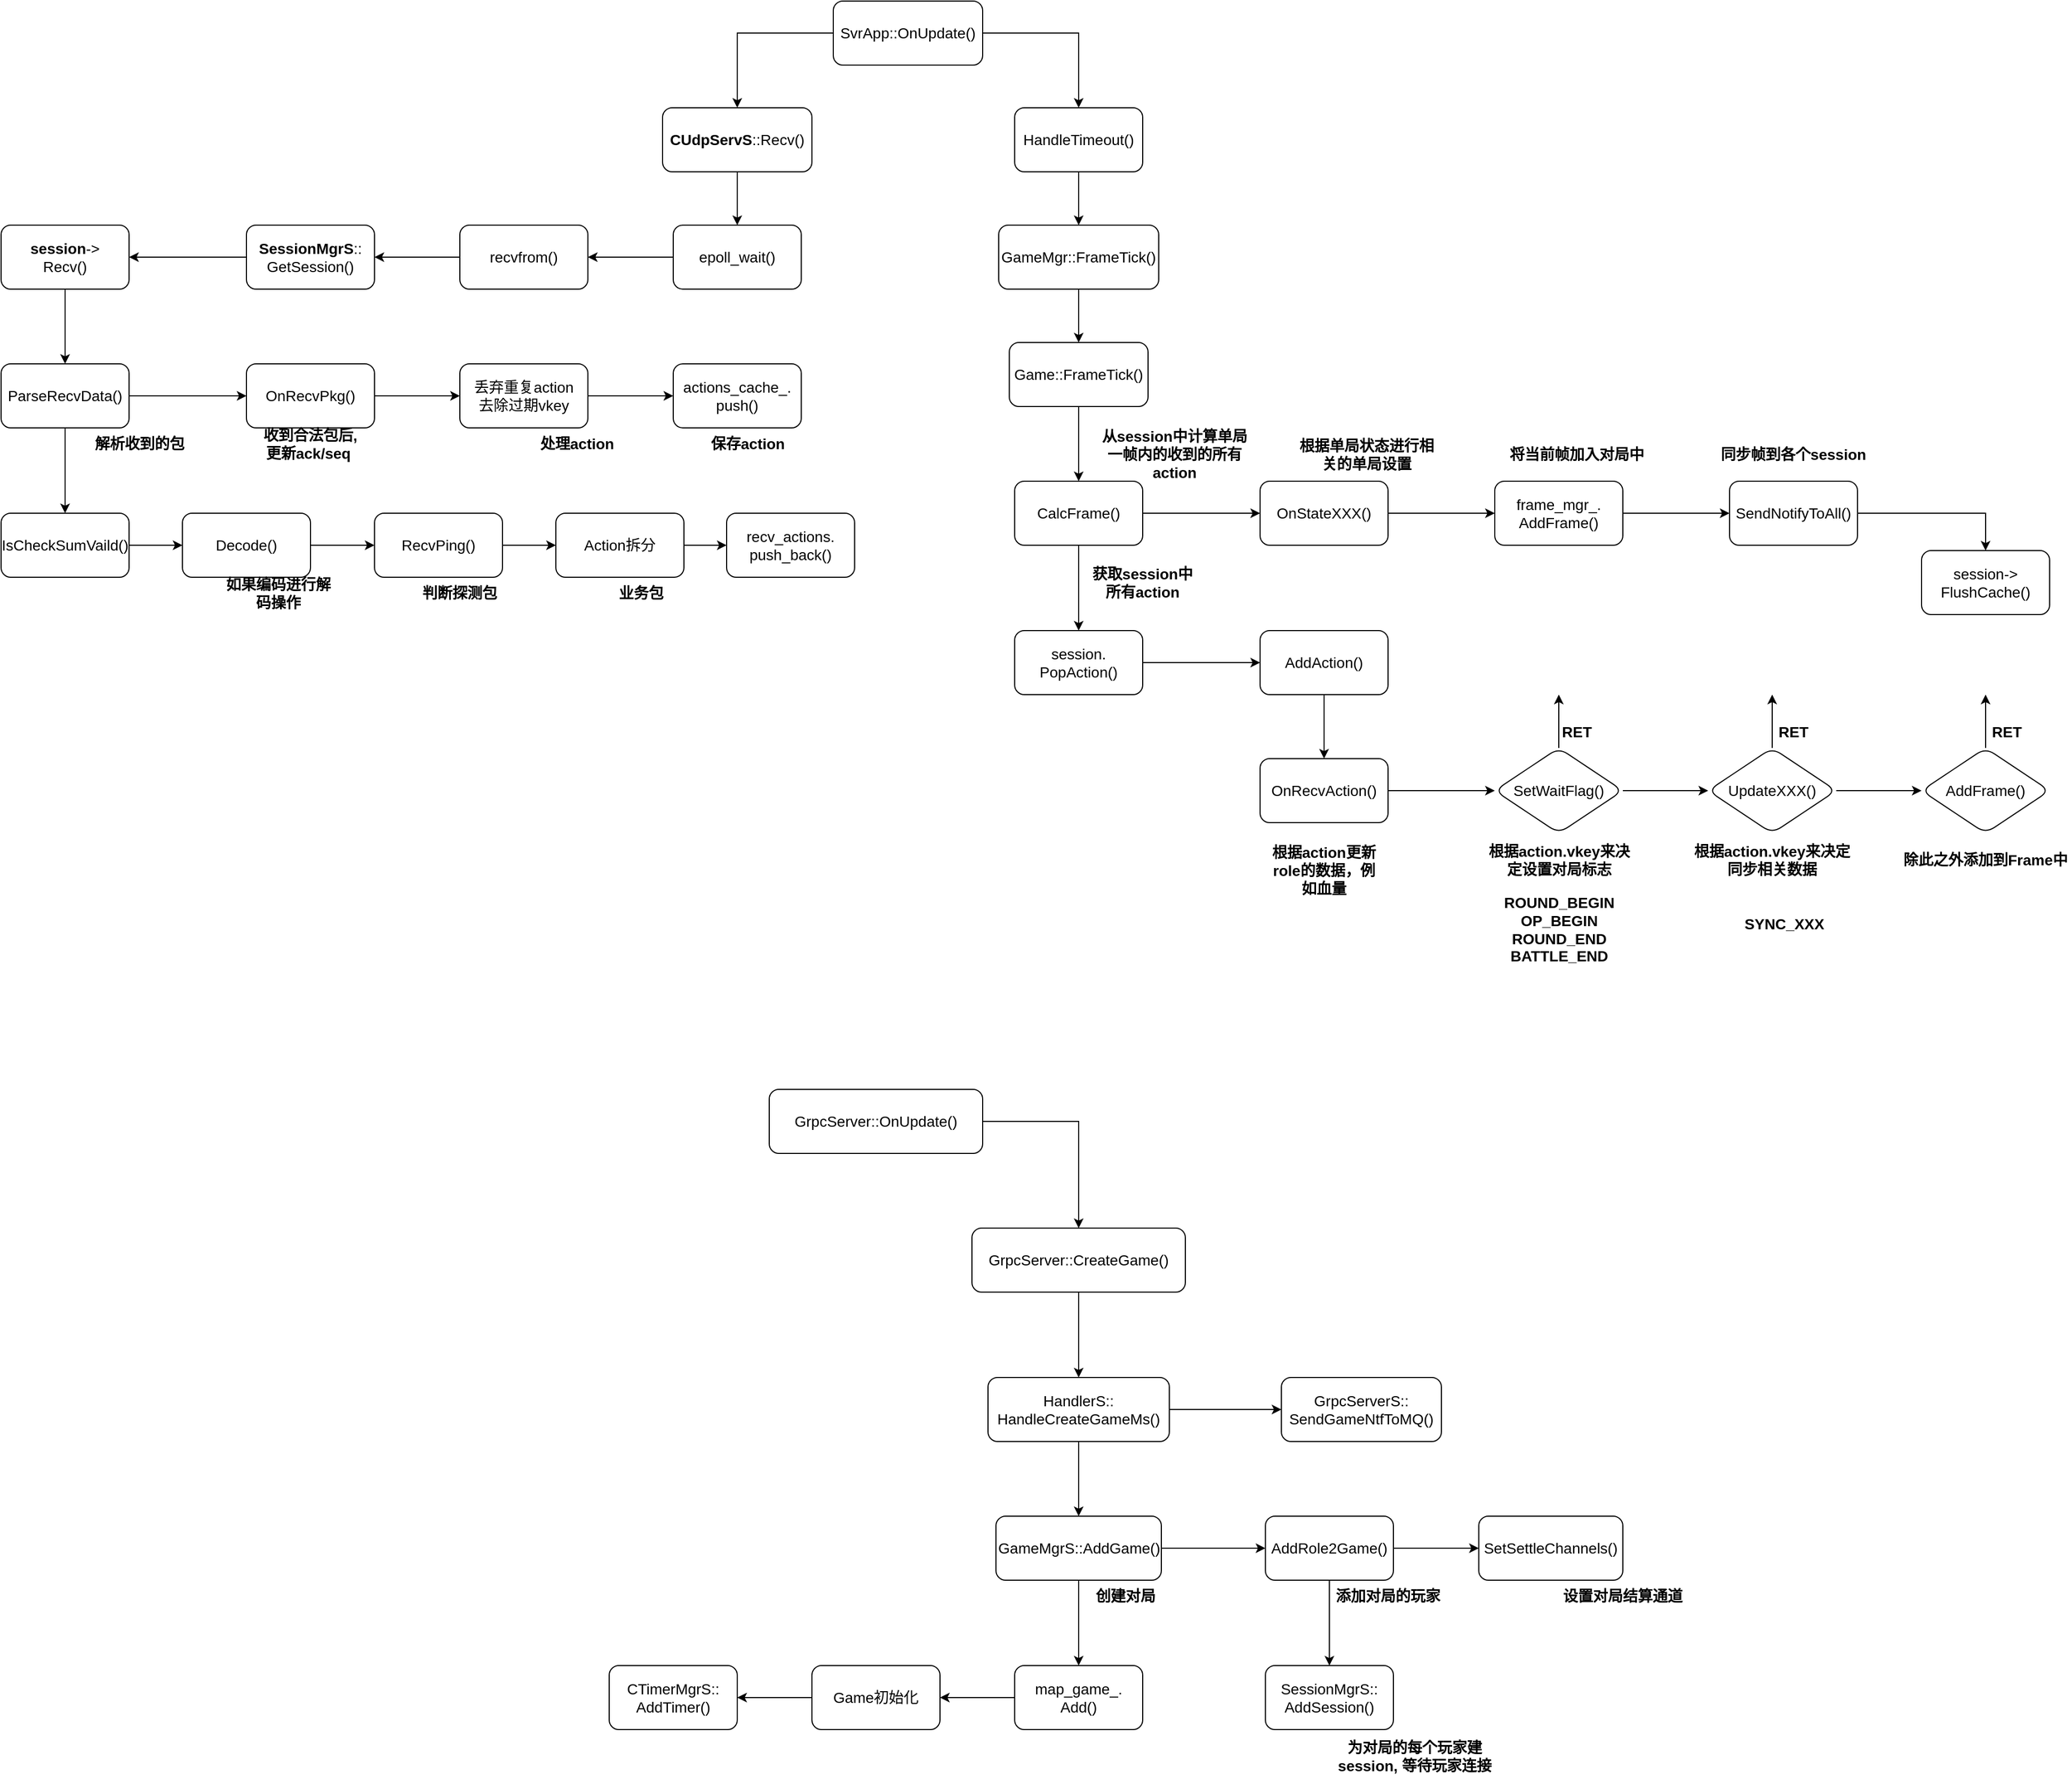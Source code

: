 <mxfile version="13.10.9" type="github">
  <diagram id="Bp6JKUOrYxHD0rqzajSv" name="Page-1">
    <mxGraphModel dx="3269" dy="1122" grid="1" gridSize="10" guides="1" tooltips="1" connect="1" arrows="1" fold="1" page="1" pageScale="1" pageWidth="827" pageHeight="1169" math="0" shadow="0">
      <root>
        <mxCell id="0" />
        <mxCell id="1" parent="0" />
        <mxCell id="sM335oUsd0Nrfm-g1LFZ-3" value="" style="edgeStyle=orthogonalEdgeStyle;rounded=0;orthogonalLoop=1;jettySize=auto;html=1;" edge="1" parent="1" source="sM335oUsd0Nrfm-g1LFZ-1" target="sM335oUsd0Nrfm-g1LFZ-2">
          <mxGeometry relative="1" as="geometry" />
        </mxCell>
        <mxCell id="sM335oUsd0Nrfm-g1LFZ-15" value="" style="edgeStyle=orthogonalEdgeStyle;rounded=0;orthogonalLoop=1;jettySize=auto;html=1;" edge="1" parent="1" source="sM335oUsd0Nrfm-g1LFZ-1" target="sM335oUsd0Nrfm-g1LFZ-14">
          <mxGeometry relative="1" as="geometry" />
        </mxCell>
        <mxCell id="sM335oUsd0Nrfm-g1LFZ-1" value="&lt;font style=&quot;font-size: 14px&quot;&gt;SvrApp::OnUpdate()&lt;/font&gt;" style="rounded=1;whiteSpace=wrap;html=1;" vertex="1" parent="1">
          <mxGeometry x="90" y="380" width="140" height="60" as="geometry" />
        </mxCell>
        <mxCell id="sM335oUsd0Nrfm-g1LFZ-5" value="" style="edgeStyle=orthogonalEdgeStyle;rounded=0;orthogonalLoop=1;jettySize=auto;html=1;" edge="1" parent="1" source="sM335oUsd0Nrfm-g1LFZ-2" target="sM335oUsd0Nrfm-g1LFZ-4">
          <mxGeometry relative="1" as="geometry" />
        </mxCell>
        <mxCell id="sM335oUsd0Nrfm-g1LFZ-2" value="&lt;font style=&quot;font-size: 14px&quot;&gt;HandleTimeout()&lt;/font&gt;" style="whiteSpace=wrap;html=1;rounded=1;" vertex="1" parent="1">
          <mxGeometry x="260" y="480" width="120" height="60" as="geometry" />
        </mxCell>
        <mxCell id="sM335oUsd0Nrfm-g1LFZ-7" value="" style="edgeStyle=orthogonalEdgeStyle;rounded=0;orthogonalLoop=1;jettySize=auto;html=1;" edge="1" parent="1" source="sM335oUsd0Nrfm-g1LFZ-4" target="sM335oUsd0Nrfm-g1LFZ-6">
          <mxGeometry relative="1" as="geometry" />
        </mxCell>
        <mxCell id="sM335oUsd0Nrfm-g1LFZ-4" value="&lt;font style=&quot;font-size: 14px&quot;&gt;GameMgr::FrameTick()&lt;/font&gt;" style="whiteSpace=wrap;html=1;rounded=1;" vertex="1" parent="1">
          <mxGeometry x="245" y="590" width="150" height="60" as="geometry" />
        </mxCell>
        <mxCell id="sM335oUsd0Nrfm-g1LFZ-34" value="" style="edgeStyle=orthogonalEdgeStyle;rounded=0;orthogonalLoop=1;jettySize=auto;html=1;" edge="1" parent="1" source="sM335oUsd0Nrfm-g1LFZ-6" target="sM335oUsd0Nrfm-g1LFZ-8">
          <mxGeometry relative="1" as="geometry" />
        </mxCell>
        <mxCell id="sM335oUsd0Nrfm-g1LFZ-6" value="&lt;font style=&quot;font-size: 14px&quot;&gt;Game::FrameTick()&lt;/font&gt;" style="whiteSpace=wrap;html=1;rounded=1;" vertex="1" parent="1">
          <mxGeometry x="255" y="700" width="130" height="60" as="geometry" />
        </mxCell>
        <mxCell id="sM335oUsd0Nrfm-g1LFZ-10" value="&lt;font style=&quot;font-size: 14px&quot;&gt;从session中计算单局一帧内的收到的所有action&lt;/font&gt;" style="text;html=1;strokeColor=none;fillColor=none;align=center;verticalAlign=middle;whiteSpace=wrap;rounded=0;fontStyle=1" vertex="1" parent="1">
          <mxGeometry x="340" y="790" width="140" height="30" as="geometry" />
        </mxCell>
        <mxCell id="sM335oUsd0Nrfm-g1LFZ-17" value="" style="edgeStyle=orthogonalEdgeStyle;rounded=0;orthogonalLoop=1;jettySize=auto;html=1;" edge="1" parent="1" source="sM335oUsd0Nrfm-g1LFZ-11" target="sM335oUsd0Nrfm-g1LFZ-16">
          <mxGeometry relative="1" as="geometry" />
        </mxCell>
        <mxCell id="sM335oUsd0Nrfm-g1LFZ-11" value="&lt;font style=&quot;font-size: 14px&quot;&gt;OnStateXXX()&lt;/font&gt;" style="whiteSpace=wrap;html=1;rounded=1;" vertex="1" parent="1">
          <mxGeometry x="490" y="830" width="120" height="60" as="geometry" />
        </mxCell>
        <mxCell id="sM335oUsd0Nrfm-g1LFZ-13" value="&lt;span style=&quot;font-size: 14px&quot;&gt;根据单局状态进行相关的单局设置&lt;/span&gt;" style="text;html=1;strokeColor=none;fillColor=none;align=center;verticalAlign=middle;whiteSpace=wrap;rounded=0;fontStyle=1" vertex="1" parent="1">
          <mxGeometry x="520" y="790" width="140" height="30" as="geometry" />
        </mxCell>
        <mxCell id="sM335oUsd0Nrfm-g1LFZ-93" value="" style="edgeStyle=orthogonalEdgeStyle;rounded=0;orthogonalLoop=1;jettySize=auto;html=1;" edge="1" parent="1" source="sM335oUsd0Nrfm-g1LFZ-14" target="sM335oUsd0Nrfm-g1LFZ-92">
          <mxGeometry relative="1" as="geometry" />
        </mxCell>
        <mxCell id="sM335oUsd0Nrfm-g1LFZ-14" value="&lt;font style=&quot;font-size: 14px&quot;&gt;&lt;b&gt;CUdpServS&lt;/b&gt;::Recv()&lt;/font&gt;" style="whiteSpace=wrap;html=1;rounded=1;" vertex="1" parent="1">
          <mxGeometry x="-70" y="480" width="140" height="60" as="geometry" />
        </mxCell>
        <mxCell id="sM335oUsd0Nrfm-g1LFZ-20" value="" style="edgeStyle=orthogonalEdgeStyle;rounded=0;orthogonalLoop=1;jettySize=auto;html=1;" edge="1" parent="1" source="sM335oUsd0Nrfm-g1LFZ-16" target="sM335oUsd0Nrfm-g1LFZ-19">
          <mxGeometry relative="1" as="geometry" />
        </mxCell>
        <mxCell id="sM335oUsd0Nrfm-g1LFZ-18" value="&lt;span style=&quot;font-size: 14px&quot;&gt;将当前帧加入对局中&lt;/span&gt;" style="text;html=1;strokeColor=none;fillColor=none;align=center;verticalAlign=middle;whiteSpace=wrap;rounded=0;fontStyle=1" vertex="1" parent="1">
          <mxGeometry x="717" y="790" width="140" height="30" as="geometry" />
        </mxCell>
        <mxCell id="sM335oUsd0Nrfm-g1LFZ-131" value="" style="edgeStyle=orthogonalEdgeStyle;rounded=0;orthogonalLoop=1;jettySize=auto;html=1;" edge="1" parent="1" source="sM335oUsd0Nrfm-g1LFZ-19" target="sM335oUsd0Nrfm-g1LFZ-130">
          <mxGeometry relative="1" as="geometry" />
        </mxCell>
        <mxCell id="sM335oUsd0Nrfm-g1LFZ-19" value="&lt;font style=&quot;font-size: 14px&quot;&gt;SendNotifyToAll()&lt;/font&gt;" style="whiteSpace=wrap;html=1;rounded=1;" vertex="1" parent="1">
          <mxGeometry x="930" y="830" width="120" height="60" as="geometry" />
        </mxCell>
        <mxCell id="sM335oUsd0Nrfm-g1LFZ-21" value="&lt;span style=&quot;font-size: 14px&quot;&gt;同步帧到各个session&lt;/span&gt;" style="text;html=1;strokeColor=none;fillColor=none;align=center;verticalAlign=middle;whiteSpace=wrap;rounded=0;fontStyle=1" vertex="1" parent="1">
          <mxGeometry x="920" y="790" width="140" height="30" as="geometry" />
        </mxCell>
        <mxCell id="sM335oUsd0Nrfm-g1LFZ-25" value="" style="edgeStyle=orthogonalEdgeStyle;rounded=0;orthogonalLoop=1;jettySize=auto;html=1;" edge="1" parent="1" source="sM335oUsd0Nrfm-g1LFZ-22" target="sM335oUsd0Nrfm-g1LFZ-24">
          <mxGeometry relative="1" as="geometry" />
        </mxCell>
        <mxCell id="sM335oUsd0Nrfm-g1LFZ-22" value="&lt;font style=&quot;font-size: 14px&quot;&gt;session.&lt;br&gt;PopAction()&lt;/font&gt;" style="whiteSpace=wrap;html=1;rounded=1;" vertex="1" parent="1">
          <mxGeometry x="260" y="970" width="120" height="60" as="geometry" />
        </mxCell>
        <mxCell id="sM335oUsd0Nrfm-g1LFZ-33" value="" style="edgeStyle=orthogonalEdgeStyle;rounded=0;orthogonalLoop=1;jettySize=auto;html=1;" edge="1" parent="1" source="sM335oUsd0Nrfm-g1LFZ-24" target="sM335oUsd0Nrfm-g1LFZ-32">
          <mxGeometry relative="1" as="geometry" />
        </mxCell>
        <mxCell id="sM335oUsd0Nrfm-g1LFZ-24" value="&lt;span style=&quot;font-size: 14px&quot;&gt;AddAction()&lt;/span&gt;" style="whiteSpace=wrap;html=1;rounded=1;" vertex="1" parent="1">
          <mxGeometry x="490" y="970" width="120" height="60" as="geometry" />
        </mxCell>
        <mxCell id="sM335oUsd0Nrfm-g1LFZ-16" value="&lt;font style=&quot;font-size: 14px&quot;&gt;frame_mgr_.&lt;br&gt;AddFrame()&lt;/font&gt;" style="whiteSpace=wrap;html=1;rounded=1;" vertex="1" parent="1">
          <mxGeometry x="710" y="830" width="120" height="60" as="geometry" />
        </mxCell>
        <mxCell id="sM335oUsd0Nrfm-g1LFZ-35" value="" style="edgeStyle=orthogonalEdgeStyle;rounded=0;orthogonalLoop=1;jettySize=auto;html=1;" edge="1" parent="1" source="sM335oUsd0Nrfm-g1LFZ-8" target="sM335oUsd0Nrfm-g1LFZ-11">
          <mxGeometry relative="1" as="geometry" />
        </mxCell>
        <mxCell id="sM335oUsd0Nrfm-g1LFZ-36" value="" style="edgeStyle=orthogonalEdgeStyle;rounded=0;orthogonalLoop=1;jettySize=auto;html=1;" edge="1" parent="1" source="sM335oUsd0Nrfm-g1LFZ-8" target="sM335oUsd0Nrfm-g1LFZ-22">
          <mxGeometry relative="1" as="geometry" />
        </mxCell>
        <mxCell id="sM335oUsd0Nrfm-g1LFZ-8" value="&lt;font style=&quot;font-size: 14px&quot;&gt;CalcFrame()&lt;/font&gt;" style="whiteSpace=wrap;html=1;rounded=1;" vertex="1" parent="1">
          <mxGeometry x="260" y="830" width="120" height="60" as="geometry" />
        </mxCell>
        <mxCell id="sM335oUsd0Nrfm-g1LFZ-31" value="&lt;font style=&quot;font-size: 14px&quot;&gt;获取session中所有action&lt;/font&gt;" style="text;html=1;strokeColor=none;fillColor=none;align=center;verticalAlign=middle;whiteSpace=wrap;rounded=0;fontStyle=1" vertex="1" parent="1">
          <mxGeometry x="330" y="910" width="100" height="30" as="geometry" />
        </mxCell>
        <mxCell id="sM335oUsd0Nrfm-g1LFZ-44" value="" style="edgeStyle=orthogonalEdgeStyle;rounded=0;orthogonalLoop=1;jettySize=auto;html=1;" edge="1" parent="1" source="sM335oUsd0Nrfm-g1LFZ-32" target="sM335oUsd0Nrfm-g1LFZ-43">
          <mxGeometry relative="1" as="geometry" />
        </mxCell>
        <mxCell id="sM335oUsd0Nrfm-g1LFZ-32" value="&lt;font style=&quot;font-size: 14px&quot;&gt;OnRecvAction()&lt;/font&gt;" style="whiteSpace=wrap;html=1;rounded=1;" vertex="1" parent="1">
          <mxGeometry x="490" y="1090" width="120" height="60" as="geometry" />
        </mxCell>
        <mxCell id="sM335oUsd0Nrfm-g1LFZ-37" value="&lt;span style=&quot;font-size: 14px&quot;&gt;根据action更新role的数据，例如血量&lt;/span&gt;" style="text;html=1;strokeColor=none;fillColor=none;align=center;verticalAlign=middle;whiteSpace=wrap;rounded=0;fontStyle=1" vertex="1" parent="1">
          <mxGeometry x="500" y="1170" width="100" height="50" as="geometry" />
        </mxCell>
        <mxCell id="sM335oUsd0Nrfm-g1LFZ-54" value="" style="edgeStyle=orthogonalEdgeStyle;rounded=0;orthogonalLoop=1;jettySize=auto;html=1;" edge="1" parent="1" source="sM335oUsd0Nrfm-g1LFZ-43" target="sM335oUsd0Nrfm-g1LFZ-53">
          <mxGeometry relative="1" as="geometry" />
        </mxCell>
        <mxCell id="sM335oUsd0Nrfm-g1LFZ-43" value="&lt;font style=&quot;font-size: 14px&quot;&gt;SetWaitFlag()&lt;/font&gt;" style="rhombus;whiteSpace=wrap;html=1;rounded=1;" vertex="1" parent="1">
          <mxGeometry x="710" y="1080" width="120" height="80" as="geometry" />
        </mxCell>
        <mxCell id="sM335oUsd0Nrfm-g1LFZ-45" value="&lt;span style=&quot;font-size: 14px&quot;&gt;根据action.vkey来决定设置对局标志&lt;/span&gt;" style="text;html=1;strokeColor=none;fillColor=none;align=center;verticalAlign=middle;whiteSpace=wrap;rounded=0;fontStyle=1" vertex="1" parent="1">
          <mxGeometry x="698.5" y="1160" width="143" height="50" as="geometry" />
        </mxCell>
        <mxCell id="sM335oUsd0Nrfm-g1LFZ-50" value="" style="edgeStyle=orthogonalEdgeStyle;rounded=0;orthogonalLoop=1;jettySize=auto;html=1;" edge="1" parent="1" source="sM335oUsd0Nrfm-g1LFZ-43">
          <mxGeometry relative="1" as="geometry">
            <mxPoint x="560" y="1040" as="sourcePoint" />
            <mxPoint x="770" y="1030" as="targetPoint" />
          </mxGeometry>
        </mxCell>
        <mxCell id="sM335oUsd0Nrfm-g1LFZ-59" value="" style="edgeStyle=orthogonalEdgeStyle;rounded=0;orthogonalLoop=1;jettySize=auto;html=1;" edge="1" parent="1" source="sM335oUsd0Nrfm-g1LFZ-53" target="sM335oUsd0Nrfm-g1LFZ-58">
          <mxGeometry relative="1" as="geometry" />
        </mxCell>
        <mxCell id="sM335oUsd0Nrfm-g1LFZ-53" value="&lt;font style=&quot;font-size: 14px&quot;&gt;UpdateXXX()&lt;/font&gt;" style="rhombus;whiteSpace=wrap;html=1;rounded=1;" vertex="1" parent="1">
          <mxGeometry x="910" y="1080" width="120" height="80" as="geometry" />
        </mxCell>
        <mxCell id="sM335oUsd0Nrfm-g1LFZ-55" value="&lt;span style=&quot;font-size: 14px&quot;&gt;除此之外添加到Frame中&lt;/span&gt;" style="text;html=1;strokeColor=none;fillColor=none;align=center;verticalAlign=middle;whiteSpace=wrap;rounded=0;fontStyle=1" vertex="1" parent="1">
          <mxGeometry x="1090" y="1160" width="160" height="50" as="geometry" />
        </mxCell>
        <mxCell id="sM335oUsd0Nrfm-g1LFZ-56" value="&lt;font&gt;&lt;font style=&quot;font-size: 14px&quot;&gt;ROUND_BEGIN&lt;br&gt;OP_BEGIN&lt;br&gt;ROUND_END&lt;br&gt;BATTLE_END&lt;/font&gt;&lt;br&gt;&lt;/font&gt;" style="text;html=1;strokeColor=none;fillColor=none;align=center;verticalAlign=middle;whiteSpace=wrap;rounded=0;fontStyle=1" vertex="1" parent="1">
          <mxGeometry x="698.5" y="1220" width="143" height="60" as="geometry" />
        </mxCell>
        <mxCell id="sM335oUsd0Nrfm-g1LFZ-58" value="&lt;span style=&quot;font-size: 14px&quot;&gt;AddFrame()&lt;/span&gt;" style="rhombus;whiteSpace=wrap;html=1;rounded=1;" vertex="1" parent="1">
          <mxGeometry x="1110" y="1080" width="120" height="80" as="geometry" />
        </mxCell>
        <mxCell id="sM335oUsd0Nrfm-g1LFZ-60" value="&lt;span style=&quot;font-size: 14px&quot;&gt;根据action.vkey来决定&lt;br&gt;同步相关数据&lt;br&gt;&lt;/span&gt;" style="text;html=1;strokeColor=none;fillColor=none;align=center;verticalAlign=middle;whiteSpace=wrap;rounded=0;fontStyle=1" vertex="1" parent="1">
          <mxGeometry x="890" y="1160" width="160" height="50" as="geometry" />
        </mxCell>
        <mxCell id="sM335oUsd0Nrfm-g1LFZ-61" value="&lt;span style=&quot;font-size: 14px&quot;&gt;SYNC_XXX&lt;/span&gt;" style="text;html=1;strokeColor=none;fillColor=none;align=center;verticalAlign=middle;whiteSpace=wrap;rounded=0;fontStyle=1" vertex="1" parent="1">
          <mxGeometry x="910" y="1220" width="143" height="50" as="geometry" />
        </mxCell>
        <mxCell id="sM335oUsd0Nrfm-g1LFZ-62" value="" style="edgeStyle=orthogonalEdgeStyle;rounded=0;orthogonalLoop=1;jettySize=auto;html=1;exitX=0.5;exitY=0;exitDx=0;exitDy=0;" edge="1" parent="1" source="sM335oUsd0Nrfm-g1LFZ-53">
          <mxGeometry relative="1" as="geometry">
            <mxPoint x="780" y="1090" as="sourcePoint" />
            <mxPoint x="970" y="1030" as="targetPoint" />
          </mxGeometry>
        </mxCell>
        <mxCell id="sM335oUsd0Nrfm-g1LFZ-63" value="" style="endArrow=classic;html=1;exitX=0.5;exitY=0;exitDx=0;exitDy=0;" edge="1" parent="1" source="sM335oUsd0Nrfm-g1LFZ-58">
          <mxGeometry width="50" height="50" relative="1" as="geometry">
            <mxPoint x="1150" y="1030" as="sourcePoint" />
            <mxPoint x="1170" y="1030" as="targetPoint" />
          </mxGeometry>
        </mxCell>
        <mxCell id="sM335oUsd0Nrfm-g1LFZ-64" value="&lt;span style=&quot;font-size: 14px&quot;&gt;RET&lt;/span&gt;" style="text;html=1;strokeColor=none;fillColor=none;align=center;verticalAlign=middle;whiteSpace=wrap;rounded=0;fontStyle=1" vertex="1" parent="1">
          <mxGeometry x="767" y="1050" width="40" height="30" as="geometry" />
        </mxCell>
        <mxCell id="sM335oUsd0Nrfm-g1LFZ-65" value="&lt;span style=&quot;font-size: 14px&quot;&gt;RET&lt;/span&gt;" style="text;html=1;strokeColor=none;fillColor=none;align=center;verticalAlign=middle;whiteSpace=wrap;rounded=0;fontStyle=1" vertex="1" parent="1">
          <mxGeometry x="970" y="1050" width="40" height="30" as="geometry" />
        </mxCell>
        <mxCell id="sM335oUsd0Nrfm-g1LFZ-66" value="&lt;span style=&quot;font-size: 14px&quot;&gt;RET&lt;/span&gt;" style="text;html=1;strokeColor=none;fillColor=none;align=center;verticalAlign=middle;whiteSpace=wrap;rounded=0;fontStyle=1" vertex="1" parent="1">
          <mxGeometry x="1170" y="1050" width="40" height="30" as="geometry" />
        </mxCell>
        <mxCell id="sM335oUsd0Nrfm-g1LFZ-69" value="" style="edgeStyle=orthogonalEdgeStyle;rounded=0;orthogonalLoop=1;jettySize=auto;html=1;exitX=1;exitY=0.5;exitDx=0;exitDy=0;" edge="1" parent="1" source="sM335oUsd0Nrfm-g1LFZ-67" target="sM335oUsd0Nrfm-g1LFZ-68">
          <mxGeometry relative="1" as="geometry" />
        </mxCell>
        <mxCell id="sM335oUsd0Nrfm-g1LFZ-67" value="&lt;font style=&quot;font-size: 14px&quot;&gt;GrpcServer::OnUpdate()&lt;/font&gt;" style="rounded=1;whiteSpace=wrap;html=1;" vertex="1" parent="1">
          <mxGeometry x="30" y="1400" width="200" height="60" as="geometry" />
        </mxCell>
        <mxCell id="sM335oUsd0Nrfm-g1LFZ-71" value="" style="edgeStyle=orthogonalEdgeStyle;rounded=0;orthogonalLoop=1;jettySize=auto;html=1;" edge="1" parent="1" source="sM335oUsd0Nrfm-g1LFZ-68" target="sM335oUsd0Nrfm-g1LFZ-70">
          <mxGeometry relative="1" as="geometry" />
        </mxCell>
        <mxCell id="sM335oUsd0Nrfm-g1LFZ-68" value="&lt;font style=&quot;font-size: 14px&quot;&gt;GrpcServer::CreateGame()&lt;/font&gt;" style="rounded=1;whiteSpace=wrap;html=1;" vertex="1" parent="1">
          <mxGeometry x="220" y="1530" width="200" height="60" as="geometry" />
        </mxCell>
        <mxCell id="sM335oUsd0Nrfm-g1LFZ-73" value="" style="edgeStyle=orthogonalEdgeStyle;rounded=0;orthogonalLoop=1;jettySize=auto;html=1;" edge="1" parent="1" source="sM335oUsd0Nrfm-g1LFZ-70" target="sM335oUsd0Nrfm-g1LFZ-72">
          <mxGeometry relative="1" as="geometry" />
        </mxCell>
        <mxCell id="sM335oUsd0Nrfm-g1LFZ-85" value="" style="edgeStyle=orthogonalEdgeStyle;rounded=0;orthogonalLoop=1;jettySize=auto;html=1;" edge="1" parent="1" source="sM335oUsd0Nrfm-g1LFZ-70" target="sM335oUsd0Nrfm-g1LFZ-84">
          <mxGeometry relative="1" as="geometry" />
        </mxCell>
        <mxCell id="sM335oUsd0Nrfm-g1LFZ-70" value="&lt;font style=&quot;font-size: 14px&quot;&gt;HandlerS::&lt;br&gt;HandleCreateGameMs()&lt;/font&gt;" style="whiteSpace=wrap;html=1;rounded=1;" vertex="1" parent="1">
          <mxGeometry x="235" y="1670" width="170" height="60" as="geometry" />
        </mxCell>
        <mxCell id="sM335oUsd0Nrfm-g1LFZ-75" value="" style="edgeStyle=orthogonalEdgeStyle;rounded=0;orthogonalLoop=1;jettySize=auto;html=1;" edge="1" parent="1" source="sM335oUsd0Nrfm-g1LFZ-72" target="sM335oUsd0Nrfm-g1LFZ-74">
          <mxGeometry relative="1" as="geometry" />
        </mxCell>
        <mxCell id="sM335oUsd0Nrfm-g1LFZ-81" value="" style="edgeStyle=orthogonalEdgeStyle;rounded=0;orthogonalLoop=1;jettySize=auto;html=1;" edge="1" parent="1" source="sM335oUsd0Nrfm-g1LFZ-72" target="sM335oUsd0Nrfm-g1LFZ-80">
          <mxGeometry relative="1" as="geometry" />
        </mxCell>
        <mxCell id="sM335oUsd0Nrfm-g1LFZ-72" value="&lt;font style=&quot;font-size: 14px&quot;&gt;GameMgrS::AddGame()&lt;/font&gt;" style="whiteSpace=wrap;html=1;rounded=1;" vertex="1" parent="1">
          <mxGeometry x="242.5" y="1800" width="155" height="60" as="geometry" />
        </mxCell>
        <mxCell id="sM335oUsd0Nrfm-g1LFZ-77" value="" style="edgeStyle=orthogonalEdgeStyle;rounded=0;orthogonalLoop=1;jettySize=auto;html=1;" edge="1" parent="1" source="sM335oUsd0Nrfm-g1LFZ-74" target="sM335oUsd0Nrfm-g1LFZ-76">
          <mxGeometry relative="1" as="geometry" />
        </mxCell>
        <mxCell id="sM335oUsd0Nrfm-g1LFZ-74" value="&lt;font&gt;&lt;span style=&quot;font-size: 14px&quot;&gt;map_game_.&lt;/span&gt;&lt;br&gt;&lt;span style=&quot;font-size: 14px&quot;&gt;Add()&lt;/span&gt;&lt;/font&gt;" style="whiteSpace=wrap;html=1;rounded=1;" vertex="1" parent="1">
          <mxGeometry x="260" y="1940" width="120" height="60" as="geometry" />
        </mxCell>
        <mxCell id="sM335oUsd0Nrfm-g1LFZ-79" value="" style="edgeStyle=orthogonalEdgeStyle;rounded=0;orthogonalLoop=1;jettySize=auto;html=1;" edge="1" parent="1" source="sM335oUsd0Nrfm-g1LFZ-76" target="sM335oUsd0Nrfm-g1LFZ-78">
          <mxGeometry relative="1" as="geometry" />
        </mxCell>
        <mxCell id="sM335oUsd0Nrfm-g1LFZ-76" value="&lt;font style=&quot;font-size: 14px&quot;&gt;Game初始化&lt;/font&gt;" style="whiteSpace=wrap;html=1;rounded=1;" vertex="1" parent="1">
          <mxGeometry x="70" y="1940" width="120" height="60" as="geometry" />
        </mxCell>
        <mxCell id="sM335oUsd0Nrfm-g1LFZ-78" value="&lt;font style=&quot;font-size: 14px&quot;&gt;CTimerMgrS::&lt;br&gt;AddTimer()&lt;/font&gt;" style="whiteSpace=wrap;html=1;rounded=1;" vertex="1" parent="1">
          <mxGeometry x="-120" y="1940" width="120" height="60" as="geometry" />
        </mxCell>
        <mxCell id="sM335oUsd0Nrfm-g1LFZ-83" value="" style="edgeStyle=orthogonalEdgeStyle;rounded=0;orthogonalLoop=1;jettySize=auto;html=1;" edge="1" parent="1" source="sM335oUsd0Nrfm-g1LFZ-80" target="sM335oUsd0Nrfm-g1LFZ-82">
          <mxGeometry relative="1" as="geometry" />
        </mxCell>
        <mxCell id="sM335oUsd0Nrfm-g1LFZ-87" value="" style="edgeStyle=orthogonalEdgeStyle;rounded=0;orthogonalLoop=1;jettySize=auto;html=1;" edge="1" parent="1" source="sM335oUsd0Nrfm-g1LFZ-80" target="sM335oUsd0Nrfm-g1LFZ-86">
          <mxGeometry relative="1" as="geometry" />
        </mxCell>
        <mxCell id="sM335oUsd0Nrfm-g1LFZ-80" value="&lt;font style=&quot;font-size: 14px&quot;&gt;AddRole2Game()&lt;/font&gt;" style="whiteSpace=wrap;html=1;rounded=1;" vertex="1" parent="1">
          <mxGeometry x="495" y="1800" width="120" height="60" as="geometry" />
        </mxCell>
        <mxCell id="sM335oUsd0Nrfm-g1LFZ-82" value="&lt;font style=&quot;font-size: 14px&quot;&gt;SetSettleChannels()&lt;/font&gt;" style="whiteSpace=wrap;html=1;rounded=1;" vertex="1" parent="1">
          <mxGeometry x="695" y="1800" width="135" height="60" as="geometry" />
        </mxCell>
        <mxCell id="sM335oUsd0Nrfm-g1LFZ-84" value="&lt;font style=&quot;font-size: 14px&quot;&gt;GrpcServerS::&lt;br&gt;SendGameNtfToMQ()&lt;/font&gt;" style="whiteSpace=wrap;html=1;rounded=1;" vertex="1" parent="1">
          <mxGeometry x="510" y="1670" width="150" height="60" as="geometry" />
        </mxCell>
        <mxCell id="sM335oUsd0Nrfm-g1LFZ-86" value="&lt;font style=&quot;font-size: 14px&quot;&gt;SessionMgrS::&lt;br&gt;AddSession()&lt;/font&gt;" style="whiteSpace=wrap;html=1;rounded=1;" vertex="1" parent="1">
          <mxGeometry x="495" y="1940" width="120" height="60" as="geometry" />
        </mxCell>
        <mxCell id="sM335oUsd0Nrfm-g1LFZ-88" value="&lt;span style=&quot;font-size: 14px&quot;&gt;添加对局的玩家&lt;/span&gt;" style="text;html=1;strokeColor=none;fillColor=none;align=center;verticalAlign=middle;whiteSpace=wrap;rounded=0;fontStyle=1" vertex="1" parent="1">
          <mxGeometry x="560" y="1850" width="100" height="50" as="geometry" />
        </mxCell>
        <mxCell id="sM335oUsd0Nrfm-g1LFZ-89" value="&lt;span style=&quot;font-size: 14px&quot;&gt;创建对局&lt;/span&gt;" style="text;html=1;strokeColor=none;fillColor=none;align=center;verticalAlign=middle;whiteSpace=wrap;rounded=0;fontStyle=1" vertex="1" parent="1">
          <mxGeometry x="314" y="1850" width="100" height="50" as="geometry" />
        </mxCell>
        <mxCell id="sM335oUsd0Nrfm-g1LFZ-90" value="&lt;span style=&quot;font-size: 14px&quot;&gt;设置对局结算通道&lt;/span&gt;" style="text;html=1;strokeColor=none;fillColor=none;align=center;verticalAlign=middle;whiteSpace=wrap;rounded=0;fontStyle=1" vertex="1" parent="1">
          <mxGeometry x="770" y="1850" width="120" height="50" as="geometry" />
        </mxCell>
        <mxCell id="sM335oUsd0Nrfm-g1LFZ-91" value="&lt;span style=&quot;font-size: 14px&quot;&gt;为对局的每个玩家&lt;/span&gt;&lt;span style=&quot;font-size: 14px&quot;&gt;建session, 等待玩家连接&lt;/span&gt;" style="text;html=1;strokeColor=none;fillColor=none;align=center;verticalAlign=middle;whiteSpace=wrap;rounded=0;fontStyle=1" vertex="1" parent="1">
          <mxGeometry x="560" y="2000" width="150" height="50" as="geometry" />
        </mxCell>
        <mxCell id="sM335oUsd0Nrfm-g1LFZ-95" value="" style="edgeStyle=orthogonalEdgeStyle;rounded=0;orthogonalLoop=1;jettySize=auto;html=1;" edge="1" parent="1" source="sM335oUsd0Nrfm-g1LFZ-92" target="sM335oUsd0Nrfm-g1LFZ-94">
          <mxGeometry relative="1" as="geometry" />
        </mxCell>
        <mxCell id="sM335oUsd0Nrfm-g1LFZ-92" value="&lt;font style=&quot;font-size: 14px&quot;&gt;epoll_wait()&lt;/font&gt;" style="whiteSpace=wrap;html=1;rounded=1;" vertex="1" parent="1">
          <mxGeometry x="-60" y="590" width="120" height="60" as="geometry" />
        </mxCell>
        <mxCell id="sM335oUsd0Nrfm-g1LFZ-97" value="" style="edgeStyle=orthogonalEdgeStyle;rounded=0;orthogonalLoop=1;jettySize=auto;html=1;" edge="1" parent="1" source="sM335oUsd0Nrfm-g1LFZ-94" target="sM335oUsd0Nrfm-g1LFZ-96">
          <mxGeometry relative="1" as="geometry" />
        </mxCell>
        <mxCell id="sM335oUsd0Nrfm-g1LFZ-94" value="&lt;font style=&quot;font-size: 14px&quot;&gt;recvfrom()&lt;/font&gt;" style="whiteSpace=wrap;html=1;rounded=1;" vertex="1" parent="1">
          <mxGeometry x="-260" y="590" width="120" height="60" as="geometry" />
        </mxCell>
        <mxCell id="sM335oUsd0Nrfm-g1LFZ-99" value="" style="edgeStyle=orthogonalEdgeStyle;rounded=0;orthogonalLoop=1;jettySize=auto;html=1;" edge="1" parent="1" source="sM335oUsd0Nrfm-g1LFZ-96" target="sM335oUsd0Nrfm-g1LFZ-98">
          <mxGeometry relative="1" as="geometry" />
        </mxCell>
        <mxCell id="sM335oUsd0Nrfm-g1LFZ-96" value="&lt;font style=&quot;font-size: 14px&quot;&gt;&lt;b&gt;SessionMgrS&lt;/b&gt;::&lt;br&gt;GetSession()&lt;/font&gt;" style="whiteSpace=wrap;html=1;rounded=1;" vertex="1" parent="1">
          <mxGeometry x="-460" y="590" width="120" height="60" as="geometry" />
        </mxCell>
        <mxCell id="sM335oUsd0Nrfm-g1LFZ-101" value="" style="edgeStyle=orthogonalEdgeStyle;rounded=0;orthogonalLoop=1;jettySize=auto;html=1;" edge="1" parent="1" source="sM335oUsd0Nrfm-g1LFZ-98" target="sM335oUsd0Nrfm-g1LFZ-100">
          <mxGeometry relative="1" as="geometry" />
        </mxCell>
        <mxCell id="sM335oUsd0Nrfm-g1LFZ-98" value="&lt;font style=&quot;font-size: 14px&quot;&gt;&lt;b&gt;session&lt;/b&gt;-&amp;gt;&lt;br&gt;Recv()&lt;/font&gt;" style="whiteSpace=wrap;html=1;rounded=1;" vertex="1" parent="1">
          <mxGeometry x="-690" y="590" width="120" height="60" as="geometry" />
        </mxCell>
        <mxCell id="sM335oUsd0Nrfm-g1LFZ-104" value="" style="edgeStyle=orthogonalEdgeStyle;rounded=0;orthogonalLoop=1;jettySize=auto;html=1;" edge="1" parent="1" source="sM335oUsd0Nrfm-g1LFZ-100" target="sM335oUsd0Nrfm-g1LFZ-103">
          <mxGeometry relative="1" as="geometry" />
        </mxCell>
        <mxCell id="sM335oUsd0Nrfm-g1LFZ-116" value="" style="edgeStyle=orthogonalEdgeStyle;rounded=0;orthogonalLoop=1;jettySize=auto;html=1;" edge="1" parent="1" source="sM335oUsd0Nrfm-g1LFZ-100" target="sM335oUsd0Nrfm-g1LFZ-115">
          <mxGeometry relative="1" as="geometry" />
        </mxCell>
        <mxCell id="sM335oUsd0Nrfm-g1LFZ-100" value="&lt;font style=&quot;font-size: 14px&quot;&gt;ParseRecvData()&lt;/font&gt;" style="whiteSpace=wrap;html=1;rounded=1;" vertex="1" parent="1">
          <mxGeometry x="-690" y="720" width="120" height="60" as="geometry" />
        </mxCell>
        <mxCell id="sM335oUsd0Nrfm-g1LFZ-102" value="&lt;font style=&quot;font-size: 14px&quot;&gt;解析收到的包&lt;/font&gt;" style="text;html=1;strokeColor=none;fillColor=none;align=center;verticalAlign=middle;whiteSpace=wrap;rounded=0;fontStyle=1" vertex="1" parent="1">
          <mxGeometry x="-610" y="780" width="100" height="30" as="geometry" />
        </mxCell>
        <mxCell id="sM335oUsd0Nrfm-g1LFZ-103" value="&lt;font style=&quot;font-size: 14px&quot;&gt;OnRecvPkg()&lt;/font&gt;" style="whiteSpace=wrap;html=1;rounded=1;" vertex="1" parent="1">
          <mxGeometry x="-460" y="720" width="120" height="60" as="geometry" />
        </mxCell>
        <mxCell id="sM335oUsd0Nrfm-g1LFZ-105" value="&lt;font style=&quot;font-size: 14px&quot;&gt;收到合法包后, 更新ack/seq&amp;nbsp;&lt;/font&gt;" style="text;html=1;strokeColor=none;fillColor=none;align=center;verticalAlign=middle;whiteSpace=wrap;rounded=0;fontStyle=1" vertex="1" parent="1">
          <mxGeometry x="-450" y="780" width="100" height="30" as="geometry" />
        </mxCell>
        <mxCell id="sM335oUsd0Nrfm-g1LFZ-110" value="" style="edgeStyle=orthogonalEdgeStyle;rounded=0;orthogonalLoop=1;jettySize=auto;html=1;" edge="1" parent="1" source="sM335oUsd0Nrfm-g1LFZ-103" target="sM335oUsd0Nrfm-g1LFZ-109">
          <mxGeometry relative="1" as="geometry">
            <mxPoint x="-210.0" y="750" as="sourcePoint" />
          </mxGeometry>
        </mxCell>
        <mxCell id="sM335oUsd0Nrfm-g1LFZ-112" value="" style="edgeStyle=orthogonalEdgeStyle;rounded=0;orthogonalLoop=1;jettySize=auto;html=1;" edge="1" parent="1" source="sM335oUsd0Nrfm-g1LFZ-109" target="sM335oUsd0Nrfm-g1LFZ-111">
          <mxGeometry relative="1" as="geometry" />
        </mxCell>
        <mxCell id="sM335oUsd0Nrfm-g1LFZ-109" value="&lt;font style=&quot;font-size: 14px&quot;&gt;丢弃重复action&lt;br&gt;去除过期vkey&lt;/font&gt;" style="whiteSpace=wrap;html=1;rounded=1;" vertex="1" parent="1">
          <mxGeometry x="-260" y="720" width="120" height="60" as="geometry" />
        </mxCell>
        <mxCell id="sM335oUsd0Nrfm-g1LFZ-111" value="&lt;span style=&quot;font-size: 14px&quot;&gt;actions_cache_.&lt;/span&gt;&lt;br style=&quot;font-size: 14px&quot;&gt;&lt;span style=&quot;font-size: 14px&quot;&gt;push()&lt;/span&gt;" style="whiteSpace=wrap;html=1;rounded=1;" vertex="1" parent="1">
          <mxGeometry x="-60" y="720" width="120" height="60" as="geometry" />
        </mxCell>
        <mxCell id="sM335oUsd0Nrfm-g1LFZ-113" value="&lt;font style=&quot;font-size: 14px&quot;&gt;处理action&lt;/font&gt;" style="text;html=1;strokeColor=none;fillColor=none;align=center;verticalAlign=middle;whiteSpace=wrap;rounded=0;fontStyle=1" vertex="1" parent="1">
          <mxGeometry x="-200" y="780" width="100" height="30" as="geometry" />
        </mxCell>
        <mxCell id="sM335oUsd0Nrfm-g1LFZ-114" value="&lt;font style=&quot;font-size: 14px&quot;&gt;保存action&lt;/font&gt;" style="text;html=1;strokeColor=none;fillColor=none;align=center;verticalAlign=middle;whiteSpace=wrap;rounded=0;fontStyle=1" vertex="1" parent="1">
          <mxGeometry x="-40" y="780" width="100" height="30" as="geometry" />
        </mxCell>
        <mxCell id="sM335oUsd0Nrfm-g1LFZ-118" value="" style="edgeStyle=orthogonalEdgeStyle;rounded=0;orthogonalLoop=1;jettySize=auto;html=1;" edge="1" parent="1" source="sM335oUsd0Nrfm-g1LFZ-115" target="sM335oUsd0Nrfm-g1LFZ-117">
          <mxGeometry relative="1" as="geometry" />
        </mxCell>
        <mxCell id="sM335oUsd0Nrfm-g1LFZ-115" value="&lt;font style=&quot;font-size: 14px&quot;&gt;IsCheckSumVaild()&lt;/font&gt;" style="whiteSpace=wrap;html=1;rounded=1;" vertex="1" parent="1">
          <mxGeometry x="-690" y="860" width="120" height="60" as="geometry" />
        </mxCell>
        <mxCell id="sM335oUsd0Nrfm-g1LFZ-120" value="" style="edgeStyle=orthogonalEdgeStyle;rounded=0;orthogonalLoop=1;jettySize=auto;html=1;" edge="1" parent="1" source="sM335oUsd0Nrfm-g1LFZ-117" target="sM335oUsd0Nrfm-g1LFZ-119">
          <mxGeometry relative="1" as="geometry" />
        </mxCell>
        <mxCell id="sM335oUsd0Nrfm-g1LFZ-117" value="&lt;font style=&quot;font-size: 14px&quot;&gt;Decode()&lt;/font&gt;" style="whiteSpace=wrap;html=1;rounded=1;" vertex="1" parent="1">
          <mxGeometry x="-520" y="860" width="120" height="60" as="geometry" />
        </mxCell>
        <mxCell id="sM335oUsd0Nrfm-g1LFZ-122" value="" style="edgeStyle=orthogonalEdgeStyle;rounded=0;orthogonalLoop=1;jettySize=auto;html=1;" edge="1" parent="1" source="sM335oUsd0Nrfm-g1LFZ-119" target="sM335oUsd0Nrfm-g1LFZ-121">
          <mxGeometry relative="1" as="geometry" />
        </mxCell>
        <mxCell id="sM335oUsd0Nrfm-g1LFZ-119" value="&lt;font style=&quot;font-size: 14px&quot;&gt;RecvPing()&lt;/font&gt;" style="whiteSpace=wrap;html=1;rounded=1;" vertex="1" parent="1">
          <mxGeometry x="-340" y="860" width="120" height="60" as="geometry" />
        </mxCell>
        <mxCell id="sM335oUsd0Nrfm-g1LFZ-124" value="" style="edgeStyle=orthogonalEdgeStyle;rounded=0;orthogonalLoop=1;jettySize=auto;html=1;" edge="1" parent="1" source="sM335oUsd0Nrfm-g1LFZ-121" target="sM335oUsd0Nrfm-g1LFZ-123">
          <mxGeometry relative="1" as="geometry" />
        </mxCell>
        <mxCell id="sM335oUsd0Nrfm-g1LFZ-121" value="&lt;font style=&quot;font-size: 14px&quot;&gt;Action拆分&lt;/font&gt;" style="whiteSpace=wrap;html=1;rounded=1;" vertex="1" parent="1">
          <mxGeometry x="-170" y="860" width="120" height="60" as="geometry" />
        </mxCell>
        <mxCell id="sM335oUsd0Nrfm-g1LFZ-123" value="&lt;font style=&quot;font-size: 14px&quot;&gt;recv_actions.&lt;br&gt;push_back()&lt;/font&gt;" style="whiteSpace=wrap;html=1;rounded=1;" vertex="1" parent="1">
          <mxGeometry x="-10" y="860" width="120" height="60" as="geometry" />
        </mxCell>
        <mxCell id="sM335oUsd0Nrfm-g1LFZ-125" value="&lt;span style=&quot;font-size: 14px&quot;&gt;如果编码进行解码操作&lt;/span&gt;" style="text;html=1;strokeColor=none;fillColor=none;align=center;verticalAlign=middle;whiteSpace=wrap;rounded=0;fontStyle=1" vertex="1" parent="1">
          <mxGeometry x="-480" y="920" width="100" height="30" as="geometry" />
        </mxCell>
        <mxCell id="sM335oUsd0Nrfm-g1LFZ-126" value="&lt;span style=&quot;font-size: 14px&quot;&gt;判断探测包&lt;/span&gt;" style="text;html=1;strokeColor=none;fillColor=none;align=center;verticalAlign=middle;whiteSpace=wrap;rounded=0;fontStyle=1" vertex="1" parent="1">
          <mxGeometry x="-310" y="920" width="100" height="30" as="geometry" />
        </mxCell>
        <mxCell id="sM335oUsd0Nrfm-g1LFZ-127" value="&lt;span style=&quot;font-size: 14px&quot;&gt;业务包&lt;/span&gt;" style="text;html=1;strokeColor=none;fillColor=none;align=center;verticalAlign=middle;whiteSpace=wrap;rounded=0;fontStyle=1" vertex="1" parent="1">
          <mxGeometry x="-140" y="920" width="100" height="30" as="geometry" />
        </mxCell>
        <mxCell id="sM335oUsd0Nrfm-g1LFZ-130" value="&lt;font style=&quot;font-size: 14px&quot;&gt;session-&amp;gt;&lt;br&gt;FlushCache()&lt;/font&gt;" style="whiteSpace=wrap;html=1;rounded=1;" vertex="1" parent="1">
          <mxGeometry x="1110" y="895" width="120" height="60" as="geometry" />
        </mxCell>
      </root>
    </mxGraphModel>
  </diagram>
</mxfile>
